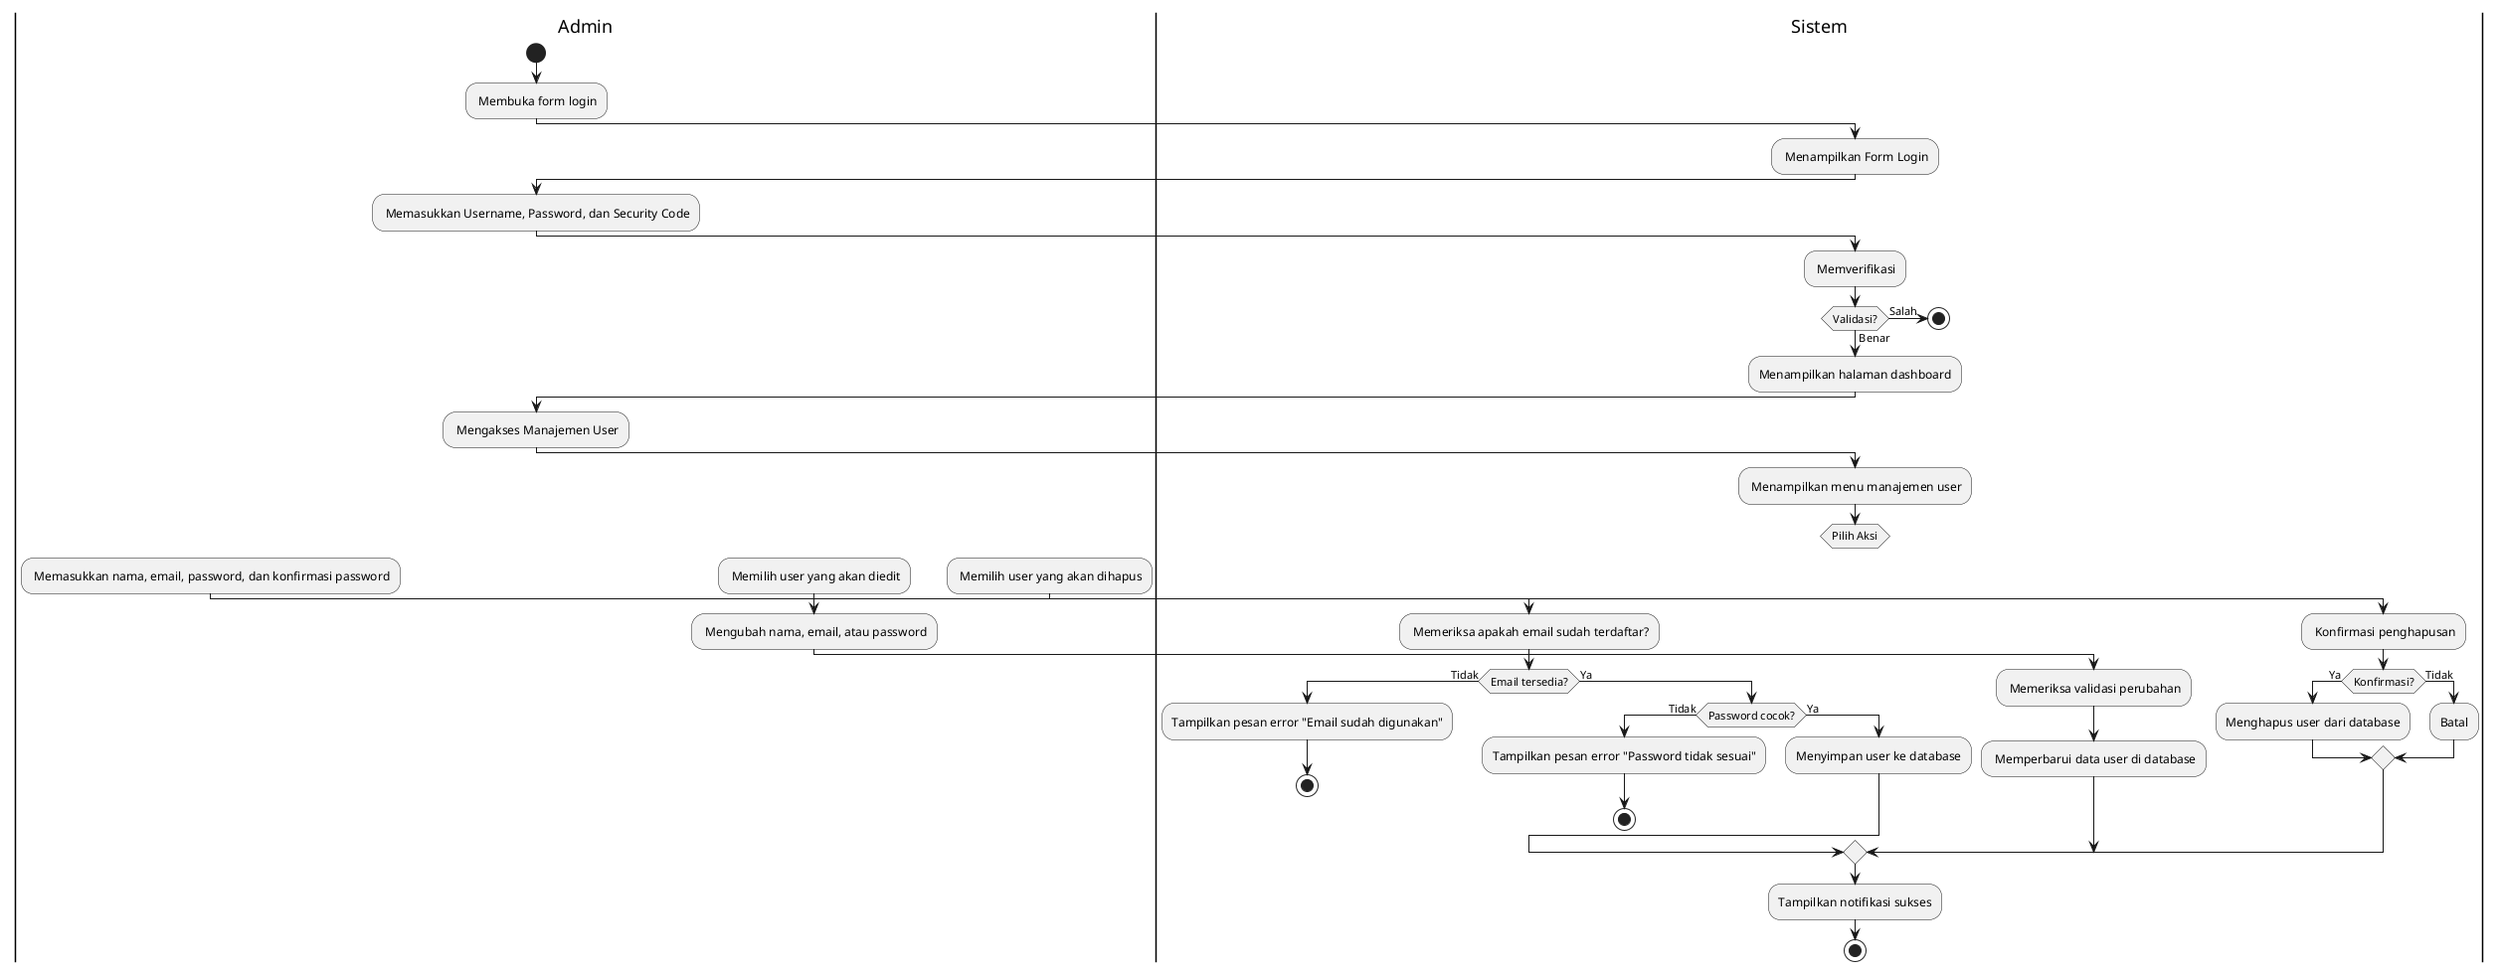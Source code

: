 @startuml
|Admin|
start
: Membuka form login;
|Sistem|
: Menampilkan Form Login;
|Admin|
: Memasukkan Username, Password, dan Security Code;
|Sistem|
: Memverifikasi;

if (Validasi?) then (Salah)
    stop
else (Benar)
    :Menampilkan halaman dashboard;
endif

|Admin|
: Mengakses Manajemen User;
|Sistem|
: Menampilkan menu manajemen user;

switch (Pilih Aksi)
case (Tambah User)
    |Admin|
    : Memasukkan nama, email, password, dan konfirmasi password;
    |Sistem|
    : Memeriksa apakah email sudah terdaftar?;
    if (Email tersedia?) then (Tidak)
        :Tampilkan pesan error "Email sudah digunakan";
        stop
    else (Ya)
        if (Password cocok?) then (Tidak)
            :Tampilkan pesan error "Password tidak sesuai";
            stop
        else (Ya)
            :Menyimpan user ke database;
        endif
    endif
case (Edit User)
    |Admin|
    : Memilih user yang akan diedit;
    : Mengubah nama, email, atau password;
    |Sistem|
    : Memeriksa validasi perubahan;
    : Memperbarui data user di database;
case (Hapus User)
    |Admin|
    : Memilih user yang akan dihapus;
    |Sistem|
    : Konfirmasi penghapusan;
    if (Konfirmasi?) then (Ya)
        :Menghapus user dari database;
    else (Tidak)
        :Batal;
    endif
endswitch

:Tampilkan notifikasi sukses;
stop
@enduml

